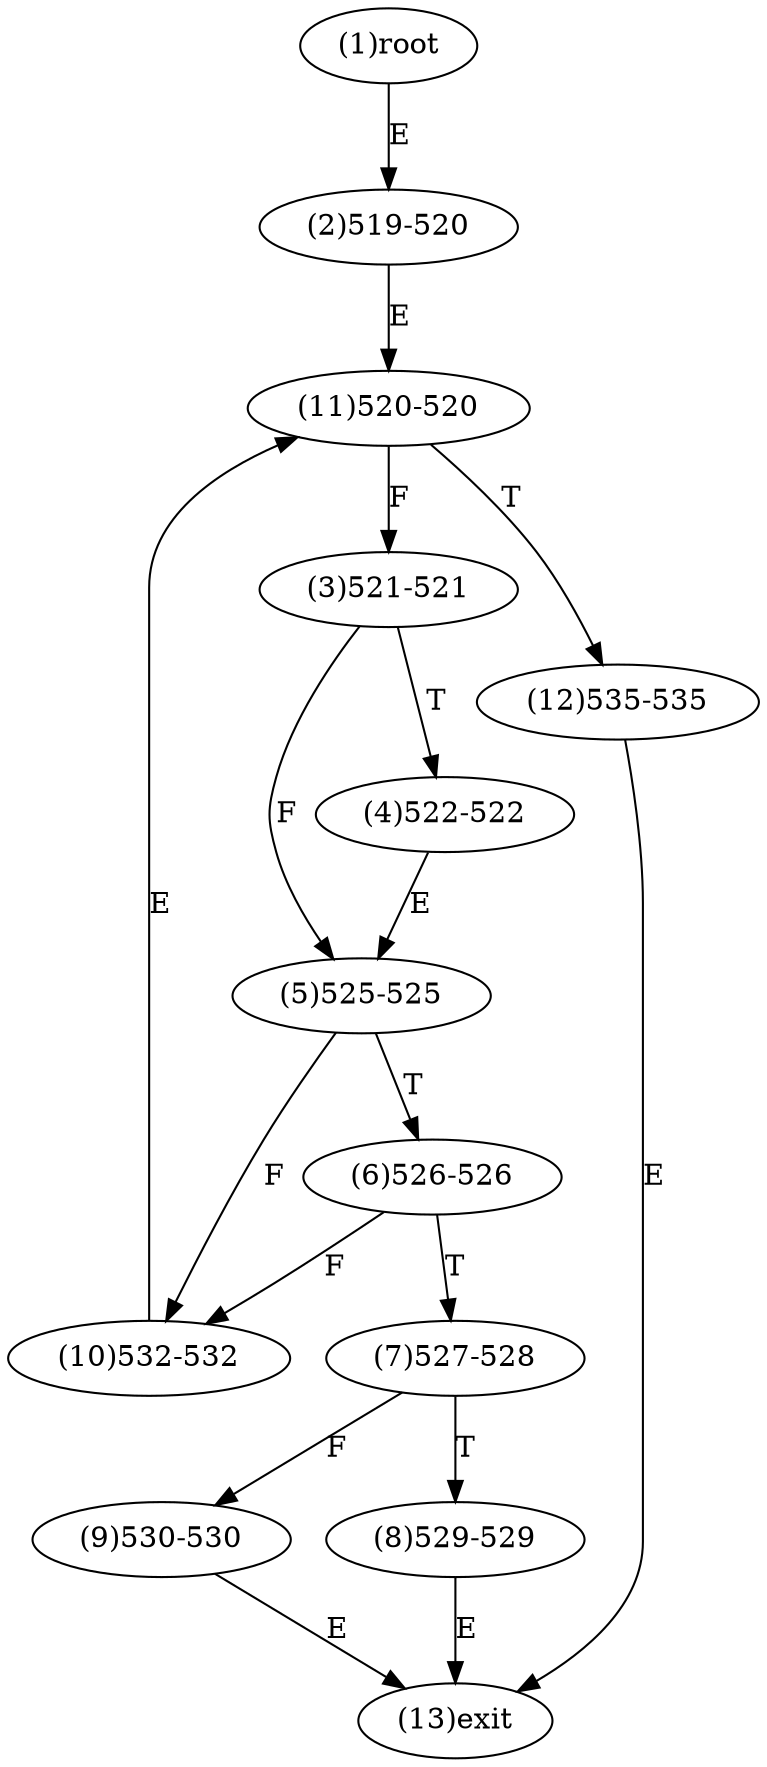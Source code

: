 digraph "" { 
1[ label="(1)root"];
2[ label="(2)519-520"];
3[ label="(3)521-521"];
4[ label="(4)522-522"];
5[ label="(5)525-525"];
6[ label="(6)526-526"];
7[ label="(7)527-528"];
8[ label="(8)529-529"];
9[ label="(9)530-530"];
10[ label="(10)532-532"];
11[ label="(11)520-520"];
12[ label="(12)535-535"];
13[ label="(13)exit"];
1->2[ label="E"];
2->11[ label="E"];
3->5[ label="F"];
3->4[ label="T"];
4->5[ label="E"];
5->10[ label="F"];
5->6[ label="T"];
6->10[ label="F"];
6->7[ label="T"];
7->9[ label="F"];
7->8[ label="T"];
8->13[ label="E"];
9->13[ label="E"];
10->11[ label="E"];
11->3[ label="F"];
11->12[ label="T"];
12->13[ label="E"];
}